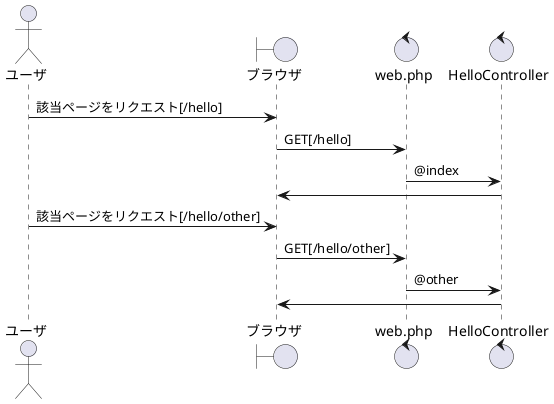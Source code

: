 @startuml 46_hello_other
actor ユーザ
boundary ブラウザ
control web.php
control HelloController

ユーザ -> ブラウザ:該当ページをリクエスト[/hello]
ブラウザ -> web.php: GET[/hello]
web.php -> HelloController:@index
HelloController -> ブラウザ:

ユーザ -> ブラウザ:該当ページをリクエスト[/hello/other]
ブラウザ -> web.php: GET[/hello/other]
web.php -> HelloController:@other
HelloController -> ブラウザ:
@enduml
